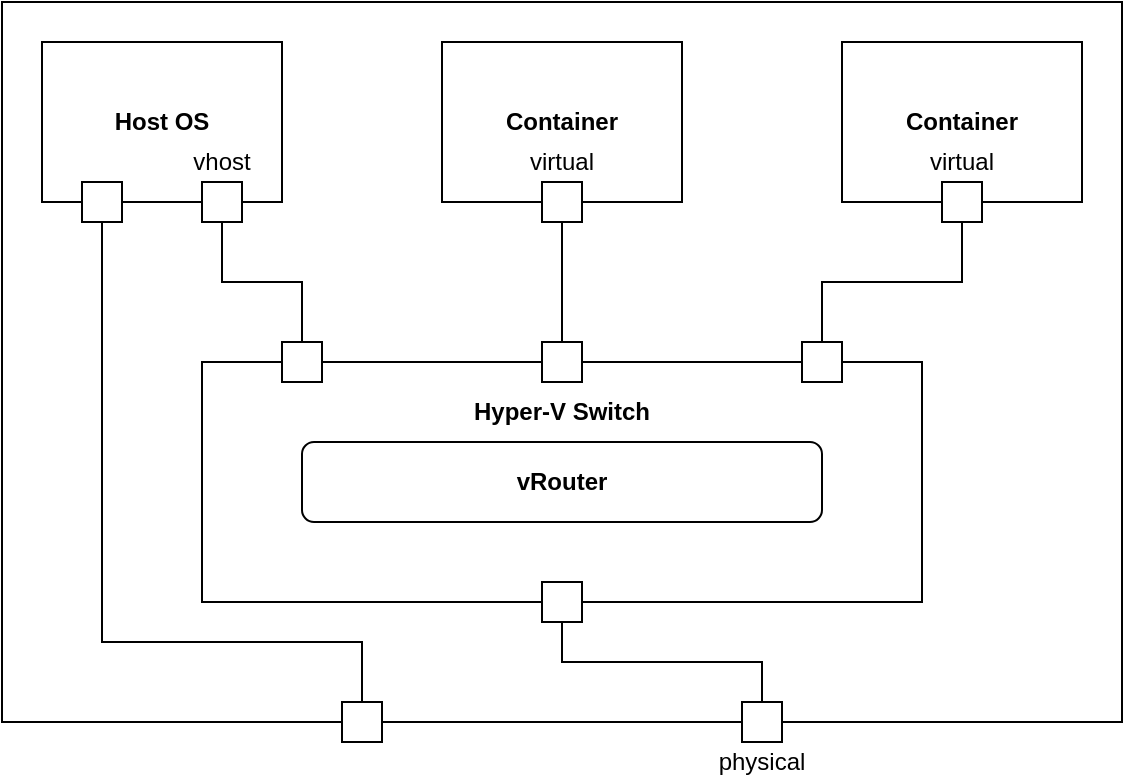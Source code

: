 <mxfile version="10.6.8" type="device"><diagram id="nVx_iw9KYbhw2QewpBJn" name="Page-1"><mxGraphModel dx="1394" dy="815" grid="1" gridSize="10" guides="1" tooltips="1" connect="1" arrows="1" fold="1" page="1" pageScale="1" pageWidth="827" pageHeight="1169" math="0" shadow="0"><root><mxCell id="0"/><mxCell id="1" parent="0"/><mxCell id="ub1JwPVLJgPQ9RW6wCLp-15" value="" style="rounded=0;whiteSpace=wrap;html=1;glass=0;comic=0;" vertex="1" parent="1"><mxGeometry x="140" y="140" width="560" height="360" as="geometry"/></mxCell><mxCell id="ub1JwPVLJgPQ9RW6wCLp-1" value="&lt;b&gt;Container&lt;/b&gt;" style="rounded=0;whiteSpace=wrap;html=1;" vertex="1" parent="1"><mxGeometry x="560" y="160" width="120" height="80" as="geometry"/></mxCell><mxCell id="ub1JwPVLJgPQ9RW6wCLp-2" value="&lt;b&gt;Container&lt;/b&gt;" style="rounded=0;whiteSpace=wrap;html=1;" vertex="1" parent="1"><mxGeometry x="360" y="160" width="120" height="80" as="geometry"/></mxCell><mxCell id="ub1JwPVLJgPQ9RW6wCLp-3" value="&lt;b&gt;Host OS&lt;/b&gt;" style="rounded=0;whiteSpace=wrap;html=1;" vertex="1" parent="1"><mxGeometry x="160" y="160" width="120" height="80" as="geometry"/></mxCell><mxCell id="ub1JwPVLJgPQ9RW6wCLp-4" value="" style="rounded=0;whiteSpace=wrap;html=1;" vertex="1" parent="1"><mxGeometry x="240" y="320" width="360" height="120" as="geometry"/></mxCell><mxCell id="ub1JwPVLJgPQ9RW6wCLp-5" value="&lt;b&gt;vRouter&lt;/b&gt;" style="rounded=1;whiteSpace=wrap;html=1;glass=0;comic=0;" vertex="1" parent="1"><mxGeometry x="290" y="360" width="260" height="40" as="geometry"/></mxCell><mxCell id="ub1JwPVLJgPQ9RW6wCLp-6" value="&lt;b&gt;Hyper-V Switch&lt;/b&gt;" style="text;html=1;strokeColor=none;fillColor=none;align=center;verticalAlign=middle;whiteSpace=wrap;rounded=0;glass=0;comic=0;" vertex="1" parent="1"><mxGeometry x="360" y="335" width="120" height="20" as="geometry"/></mxCell><mxCell id="ub1JwPVLJgPQ9RW6wCLp-22" style="edgeStyle=orthogonalEdgeStyle;rounded=0;orthogonalLoop=1;jettySize=auto;html=1;exitX=0.5;exitY=1;exitDx=0;exitDy=0;entryX=0.5;entryY=0;entryDx=0;entryDy=0;endArrow=none;endFill=0;" edge="1" parent="1" source="ub1JwPVLJgPQ9RW6wCLp-7" target="ub1JwPVLJgPQ9RW6wCLp-16"><mxGeometry relative="1" as="geometry"><Array as="points"><mxPoint x="190" y="460"/><mxPoint x="320" y="460"/></Array></mxGeometry></mxCell><mxCell id="ub1JwPVLJgPQ9RW6wCLp-7" value="" style="rounded=0;whiteSpace=wrap;html=1;glass=0;comic=0;" vertex="1" parent="1"><mxGeometry x="180" y="230" width="20" height="20" as="geometry"/></mxCell><mxCell id="ub1JwPVLJgPQ9RW6wCLp-18" style="edgeStyle=orthogonalEdgeStyle;rounded=0;orthogonalLoop=1;jettySize=auto;html=1;exitX=0.5;exitY=1;exitDx=0;exitDy=0;entryX=0.5;entryY=0;entryDx=0;entryDy=0;endArrow=none;endFill=0;" edge="1" parent="1" source="ub1JwPVLJgPQ9RW6wCLp-8" target="ub1JwPVLJgPQ9RW6wCLp-11"><mxGeometry relative="1" as="geometry"/></mxCell><mxCell id="ub1JwPVLJgPQ9RW6wCLp-8" value="" style="rounded=0;whiteSpace=wrap;html=1;glass=0;comic=0;" vertex="1" parent="1"><mxGeometry x="240" y="230" width="20" height="20" as="geometry"/></mxCell><mxCell id="ub1JwPVLJgPQ9RW6wCLp-19" style="edgeStyle=orthogonalEdgeStyle;rounded=0;orthogonalLoop=1;jettySize=auto;html=1;exitX=0.5;exitY=1;exitDx=0;exitDy=0;entryX=0.5;entryY=0;entryDx=0;entryDy=0;endArrow=none;endFill=0;" edge="1" parent="1" source="ub1JwPVLJgPQ9RW6wCLp-9" target="ub1JwPVLJgPQ9RW6wCLp-13"><mxGeometry relative="1" as="geometry"/></mxCell><mxCell id="ub1JwPVLJgPQ9RW6wCLp-9" value="" style="rounded=0;whiteSpace=wrap;html=1;glass=0;comic=0;" vertex="1" parent="1"><mxGeometry x="410" y="230" width="20" height="20" as="geometry"/></mxCell><mxCell id="ub1JwPVLJgPQ9RW6wCLp-20" style="edgeStyle=orthogonalEdgeStyle;rounded=0;orthogonalLoop=1;jettySize=auto;html=1;exitX=0.5;exitY=1;exitDx=0;exitDy=0;entryX=0.5;entryY=0;entryDx=0;entryDy=0;endArrow=none;endFill=0;" edge="1" parent="1" source="ub1JwPVLJgPQ9RW6wCLp-10" target="ub1JwPVLJgPQ9RW6wCLp-12"><mxGeometry relative="1" as="geometry"/></mxCell><mxCell id="ub1JwPVLJgPQ9RW6wCLp-10" value="" style="rounded=0;whiteSpace=wrap;html=1;glass=0;comic=0;" vertex="1" parent="1"><mxGeometry x="610" y="230" width="20" height="20" as="geometry"/></mxCell><mxCell id="ub1JwPVLJgPQ9RW6wCLp-11" value="" style="rounded=0;whiteSpace=wrap;html=1;glass=0;comic=0;" vertex="1" parent="1"><mxGeometry x="280" y="310" width="20" height="20" as="geometry"/></mxCell><mxCell id="ub1JwPVLJgPQ9RW6wCLp-12" value="" style="rounded=0;whiteSpace=wrap;html=1;glass=0;comic=0;" vertex="1" parent="1"><mxGeometry x="540" y="310" width="20" height="20" as="geometry"/></mxCell><mxCell id="ub1JwPVLJgPQ9RW6wCLp-13" value="" style="rounded=0;whiteSpace=wrap;html=1;glass=0;comic=0;" vertex="1" parent="1"><mxGeometry x="410" y="310" width="20" height="20" as="geometry"/></mxCell><mxCell id="ub1JwPVLJgPQ9RW6wCLp-21" style="edgeStyle=orthogonalEdgeStyle;rounded=0;orthogonalLoop=1;jettySize=auto;html=1;exitX=0.5;exitY=1;exitDx=0;exitDy=0;entryX=0.5;entryY=0;entryDx=0;entryDy=0;endArrow=none;endFill=0;" edge="1" parent="1" source="ub1JwPVLJgPQ9RW6wCLp-14" target="ub1JwPVLJgPQ9RW6wCLp-17"><mxGeometry relative="1" as="geometry"/></mxCell><mxCell id="ub1JwPVLJgPQ9RW6wCLp-14" value="" style="rounded=0;whiteSpace=wrap;html=1;glass=0;comic=0;" vertex="1" parent="1"><mxGeometry x="410" y="430" width="20" height="20" as="geometry"/></mxCell><mxCell id="ub1JwPVLJgPQ9RW6wCLp-16" value="" style="rounded=0;whiteSpace=wrap;html=1;glass=0;comic=0;" vertex="1" parent="1"><mxGeometry x="310" y="490" width="20" height="20" as="geometry"/></mxCell><mxCell id="ub1JwPVLJgPQ9RW6wCLp-17" value="" style="rounded=0;whiteSpace=wrap;html=1;glass=0;comic=0;" vertex="1" parent="1"><mxGeometry x="510" y="490" width="20" height="20" as="geometry"/></mxCell><mxCell id="ub1JwPVLJgPQ9RW6wCLp-24" value="&lt;div&gt;vhost&lt;/div&gt;" style="text;html=1;strokeColor=none;fillColor=none;align=center;verticalAlign=middle;whiteSpace=wrap;rounded=0;glass=0;comic=0;" vertex="1" parent="1"><mxGeometry x="230" y="210" width="40" height="20" as="geometry"/></mxCell><mxCell id="ub1JwPVLJgPQ9RW6wCLp-25" value="physical" style="text;html=1;strokeColor=none;fillColor=none;align=center;verticalAlign=middle;whiteSpace=wrap;rounded=0;glass=0;comic=0;" vertex="1" parent="1"><mxGeometry x="500" y="510" width="40" height="20" as="geometry"/></mxCell><mxCell id="ub1JwPVLJgPQ9RW6wCLp-26" value="virtual" style="text;html=1;strokeColor=none;fillColor=none;align=center;verticalAlign=middle;whiteSpace=wrap;rounded=0;glass=0;comic=0;" vertex="1" parent="1"><mxGeometry x="400" y="210" width="40" height="20" as="geometry"/></mxCell><mxCell id="ub1JwPVLJgPQ9RW6wCLp-28" value="virtual" style="text;html=1;strokeColor=none;fillColor=none;align=center;verticalAlign=middle;whiteSpace=wrap;rounded=0;glass=0;comic=0;" vertex="1" parent="1"><mxGeometry x="600" y="210" width="40" height="20" as="geometry"/></mxCell></root></mxGraphModel></diagram></mxfile>